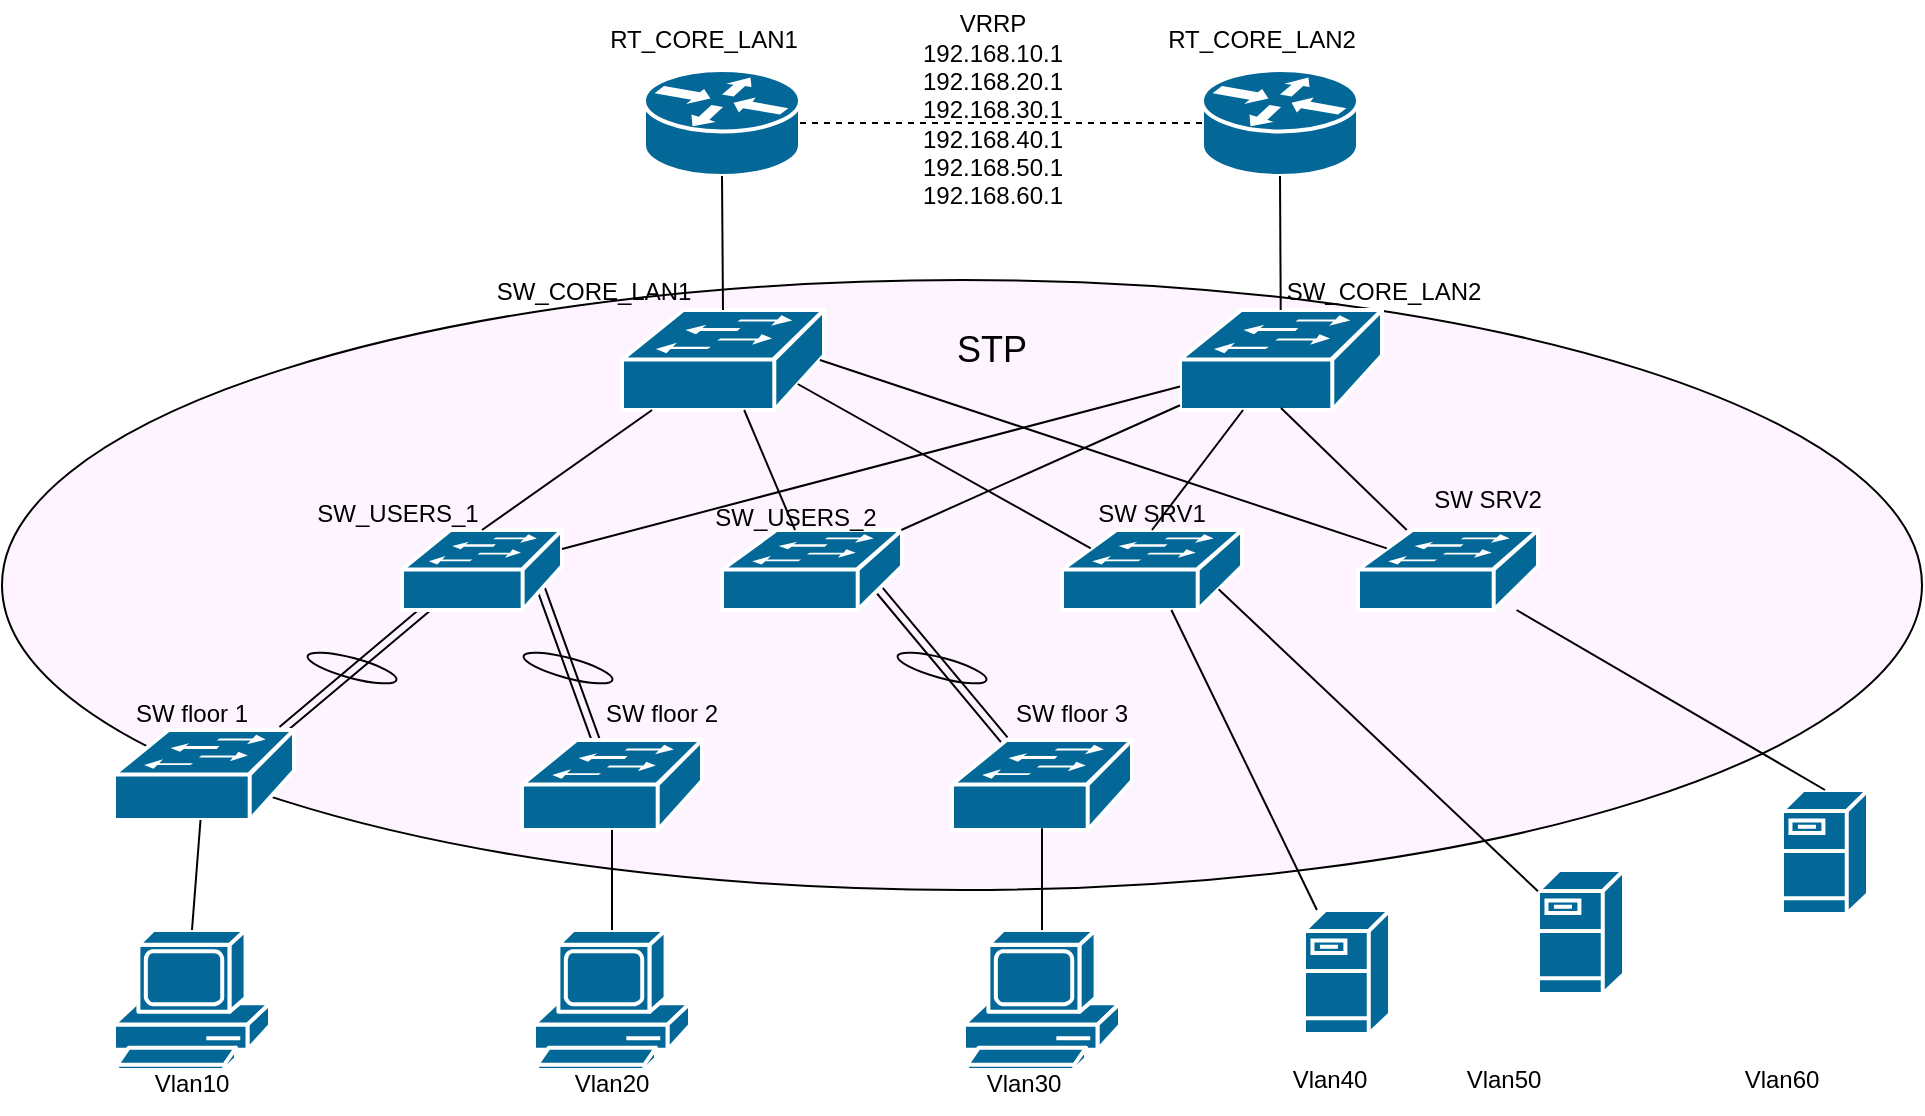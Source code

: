 <mxfile version="26.2.13">
  <diagram name="Page-1" id="c37626ed-c26b-45fb-9056-f9ebc6bb27b6">
    <mxGraphModel dx="1590" dy="691" grid="1" gridSize="10" guides="1" tooltips="1" connect="1" arrows="1" fold="1" page="1" pageScale="1" pageWidth="1100" pageHeight="850" background="none" math="0" shadow="0">
      <root>
        <mxCell id="0" />
        <mxCell id="1" parent="0" />
        <mxCell id="QjlA99lCkYBHLG3m_KXI-69" value="" style="ellipse;whiteSpace=wrap;html=1;fillColor=#FDF4FF;" vertex="1" parent="1">
          <mxGeometry x="30" y="195" width="960" height="305" as="geometry" />
        </mxCell>
        <mxCell id="QjlA99lCkYBHLG3m_KXI-65" value="" style="ellipse;whiteSpace=wrap;html=1;rotation=15;fillColor=#FDF4FF;" vertex="1" parent="1">
          <mxGeometry x="477" y="384" width="46" height="10" as="geometry" />
        </mxCell>
        <mxCell id="QjlA99lCkYBHLG3m_KXI-64" value="" style="ellipse;whiteSpace=wrap;html=1;rotation=-165;fillColor=#FDF4FF;" vertex="1" parent="1">
          <mxGeometry x="290" y="384" width="46" height="10" as="geometry" />
        </mxCell>
        <mxCell id="QjlA99lCkYBHLG3m_KXI-59" value="" style="ellipse;whiteSpace=wrap;html=1;rotation=15;fillColor=#FDF4FF;" vertex="1" parent="1">
          <mxGeometry x="182.0" y="384" width="46" height="10" as="geometry" />
        </mxCell>
        <mxCell id="QjlA99lCkYBHLG3m_KXI-40" style="edgeStyle=none;rounded=0;orthogonalLoop=1;jettySize=auto;html=1;exitX=0;exitY=0.98;exitDx=0;exitDy=0;exitPerimeter=0;shape=link;" edge="1" parent="1">
          <mxGeometry relative="1" as="geometry">
            <mxPoint x="248.24" y="354.2" as="sourcePoint" />
            <mxPoint x="169.995" y="420" as="targetPoint" />
          </mxGeometry>
        </mxCell>
        <mxCell id="1c7a67bf8fd3230f-46" value="" style="shape=mxgraph.cisco.routers.router;html=1;dashed=0;fillColor=#036897;strokeColor=#ffffff;strokeWidth=2;verticalLabelPosition=bottom;verticalAlign=top;rounded=0;shadow=0;comic=0;fontFamily=Verdana;fontSize=12;" parent="1" vertex="1">
          <mxGeometry x="351" y="90" width="78" height="53" as="geometry" />
        </mxCell>
        <mxCell id="1c7a67bf8fd3230f-47" value="" style="shape=mxgraph.cisco.routers.router;html=1;dashed=0;fillColor=#036897;strokeColor=#ffffff;strokeWidth=2;verticalLabelPosition=bottom;verticalAlign=top;rounded=0;shadow=0;comic=0;fontFamily=Verdana;fontSize=12;" parent="1" vertex="1">
          <mxGeometry x="630" y="90" width="78" height="53" as="geometry" />
        </mxCell>
        <mxCell id="QjlA99lCkYBHLG3m_KXI-2" value="" style="shape=mxgraph.cisco.switches.workgroup_switch;sketch=0;html=1;pointerEvents=1;dashed=0;fillColor=#036897;strokeColor=#ffffff;strokeWidth=2;verticalLabelPosition=bottom;verticalAlign=top;align=center;outlineConnect=0;" vertex="1" parent="1">
          <mxGeometry x="340" y="210" width="101" height="50" as="geometry" />
        </mxCell>
        <mxCell id="QjlA99lCkYBHLG3m_KXI-3" value="" style="shape=mxgraph.cisco.switches.workgroup_switch;sketch=0;html=1;pointerEvents=1;dashed=0;fillColor=#036897;strokeColor=#ffffff;strokeWidth=2;verticalLabelPosition=bottom;verticalAlign=top;align=center;outlineConnect=0;" vertex="1" parent="1">
          <mxGeometry x="619" y="210" width="101" height="50" as="geometry" />
        </mxCell>
        <mxCell id="QjlA99lCkYBHLG3m_KXI-41" style="edgeStyle=none;rounded=0;orthogonalLoop=1;jettySize=auto;html=1;exitX=0.87;exitY=0.74;exitDx=0;exitDy=0;exitPerimeter=0;shape=link;" edge="1" parent="1" source="QjlA99lCkYBHLG3m_KXI-6" target="QjlA99lCkYBHLG3m_KXI-11">
          <mxGeometry relative="1" as="geometry" />
        </mxCell>
        <mxCell id="QjlA99lCkYBHLG3m_KXI-6" value="" style="shape=mxgraph.cisco.switches.workgroup_switch;sketch=0;html=1;pointerEvents=1;dashed=0;fillColor=#036897;strokeColor=#ffffff;strokeWidth=2;verticalLabelPosition=bottom;verticalAlign=top;align=center;outlineConnect=0;" vertex="1" parent="1">
          <mxGeometry x="230" y="320" width="80" height="40" as="geometry" />
        </mxCell>
        <mxCell id="QjlA99lCkYBHLG3m_KXI-42" style="edgeStyle=none;rounded=0;orthogonalLoop=1;jettySize=auto;html=1;exitX=0.87;exitY=0.74;exitDx=0;exitDy=0;exitPerimeter=0;shape=link;" edge="1" parent="1" source="QjlA99lCkYBHLG3m_KXI-7" target="QjlA99lCkYBHLG3m_KXI-12">
          <mxGeometry relative="1" as="geometry" />
        </mxCell>
        <mxCell id="QjlA99lCkYBHLG3m_KXI-7" value="" style="shape=mxgraph.cisco.switches.workgroup_switch;sketch=0;html=1;pointerEvents=1;dashed=0;fillColor=#036897;strokeColor=#ffffff;strokeWidth=2;verticalLabelPosition=bottom;verticalAlign=top;align=center;outlineConnect=0;" vertex="1" parent="1">
          <mxGeometry x="390" y="320" width="90" height="40" as="geometry" />
        </mxCell>
        <mxCell id="QjlA99lCkYBHLG3m_KXI-8" value="" style="shape=mxgraph.cisco.switches.workgroup_switch;sketch=0;html=1;pointerEvents=1;dashed=0;fillColor=#036897;strokeColor=#ffffff;strokeWidth=2;verticalLabelPosition=bottom;verticalAlign=top;align=center;outlineConnect=0;" vertex="1" parent="1">
          <mxGeometry x="560" y="320" width="90" height="40" as="geometry" />
        </mxCell>
        <mxCell id="QjlA99lCkYBHLG3m_KXI-9" value="" style="shape=mxgraph.cisco.switches.workgroup_switch;sketch=0;html=1;pointerEvents=1;dashed=0;fillColor=#036897;strokeColor=#ffffff;strokeWidth=2;verticalLabelPosition=bottom;verticalAlign=top;align=center;outlineConnect=0;" vertex="1" parent="1">
          <mxGeometry x="708" y="320" width="90" height="40" as="geometry" />
        </mxCell>
        <mxCell id="QjlA99lCkYBHLG3m_KXI-10" value="" style="shape=mxgraph.cisco.switches.workgroup_switch;sketch=0;html=1;pointerEvents=1;dashed=0;fillColor=#036897;strokeColor=#ffffff;strokeWidth=2;verticalLabelPosition=bottom;verticalAlign=top;align=center;outlineConnect=0;" vertex="1" parent="1">
          <mxGeometry x="86" y="420" width="90" height="45" as="geometry" />
        </mxCell>
        <mxCell id="QjlA99lCkYBHLG3m_KXI-11" value="" style="shape=mxgraph.cisco.switches.workgroup_switch;sketch=0;html=1;pointerEvents=1;dashed=0;fillColor=#036897;strokeColor=#ffffff;strokeWidth=2;verticalLabelPosition=bottom;verticalAlign=top;align=center;outlineConnect=0;" vertex="1" parent="1">
          <mxGeometry x="290" y="425" width="90" height="45" as="geometry" />
        </mxCell>
        <mxCell id="QjlA99lCkYBHLG3m_KXI-12" value="" style="shape=mxgraph.cisco.switches.workgroup_switch;sketch=0;html=1;pointerEvents=1;dashed=0;fillColor=#036897;strokeColor=#ffffff;strokeWidth=2;verticalLabelPosition=bottom;verticalAlign=top;align=center;outlineConnect=0;" vertex="1" parent="1">
          <mxGeometry x="505" y="425" width="90" height="45" as="geometry" />
        </mxCell>
        <mxCell id="QjlA99lCkYBHLG3m_KXI-15" value="" style="shape=mxgraph.cisco.servers.fileserver;sketch=0;html=1;pointerEvents=1;dashed=0;fillColor=#036897;strokeColor=#ffffff;strokeWidth=2;verticalLabelPosition=bottom;verticalAlign=top;align=center;outlineConnect=0;" vertex="1" parent="1">
          <mxGeometry x="681" y="510" width="43" height="62" as="geometry" />
        </mxCell>
        <mxCell id="QjlA99lCkYBHLG3m_KXI-16" value="" style="shape=mxgraph.cisco.servers.fileserver;sketch=0;html=1;pointerEvents=1;dashed=0;fillColor=#036897;strokeColor=#ffffff;strokeWidth=2;verticalLabelPosition=bottom;verticalAlign=top;align=center;outlineConnect=0;" vertex="1" parent="1">
          <mxGeometry x="798" y="490" width="43" height="62" as="geometry" />
        </mxCell>
        <mxCell id="QjlA99lCkYBHLG3m_KXI-18" value="" style="shape=mxgraph.cisco.servers.fileserver;sketch=0;html=1;pointerEvents=1;dashed=0;fillColor=#036897;strokeColor=#ffffff;strokeWidth=2;verticalLabelPosition=bottom;verticalAlign=top;align=center;outlineConnect=0;" vertex="1" parent="1">
          <mxGeometry x="920" y="450" width="43" height="62" as="geometry" />
        </mxCell>
        <mxCell id="QjlA99lCkYBHLG3m_KXI-19" value="" style="shape=mxgraph.cisco.computers_and_peripherals.pc;sketch=0;html=1;pointerEvents=1;dashed=0;fillColor=#036897;strokeColor=#ffffff;strokeWidth=2;verticalLabelPosition=bottom;verticalAlign=top;align=center;outlineConnect=0;" vertex="1" parent="1">
          <mxGeometry x="86" y="520" width="78" height="70" as="geometry" />
        </mxCell>
        <mxCell id="QjlA99lCkYBHLG3m_KXI-20" value="" style="shape=mxgraph.cisco.computers_and_peripherals.pc;sketch=0;html=1;pointerEvents=1;dashed=0;fillColor=#036897;strokeColor=#ffffff;strokeWidth=2;verticalLabelPosition=bottom;verticalAlign=top;align=center;outlineConnect=0;" vertex="1" parent="1">
          <mxGeometry x="296" y="520" width="78" height="70" as="geometry" />
        </mxCell>
        <mxCell id="QjlA99lCkYBHLG3m_KXI-21" value="" style="shape=mxgraph.cisco.computers_and_peripherals.pc;sketch=0;html=1;pointerEvents=1;dashed=0;fillColor=#036897;strokeColor=#ffffff;strokeWidth=2;verticalLabelPosition=bottom;verticalAlign=top;align=center;outlineConnect=0;" vertex="1" parent="1">
          <mxGeometry x="511" y="520" width="78" height="70" as="geometry" />
        </mxCell>
        <mxCell id="QjlA99lCkYBHLG3m_KXI-30" value="" style="endArrow=none;html=1;rounded=0;entryX=0.5;entryY=1;entryDx=0;entryDy=0;entryPerimeter=0;exitX=0.5;exitY=0;exitDx=0;exitDy=0;exitPerimeter=0;" edge="1" parent="1" source="QjlA99lCkYBHLG3m_KXI-2" target="1c7a67bf8fd3230f-46">
          <mxGeometry width="50" height="50" relative="1" as="geometry">
            <mxPoint x="520" y="310" as="sourcePoint" />
            <mxPoint x="570" y="260" as="targetPoint" />
          </mxGeometry>
        </mxCell>
        <mxCell id="QjlA99lCkYBHLG3m_KXI-31" value="" style="endArrow=none;html=1;rounded=0;entryX=0.5;entryY=1;entryDx=0;entryDy=0;entryPerimeter=0;" edge="1" parent="1" source="QjlA99lCkYBHLG3m_KXI-3" target="1c7a67bf8fd3230f-47">
          <mxGeometry width="50" height="50" relative="1" as="geometry">
            <mxPoint x="520" y="310" as="sourcePoint" />
            <mxPoint x="570" y="260" as="targetPoint" />
          </mxGeometry>
        </mxCell>
        <mxCell id="QjlA99lCkYBHLG3m_KXI-32" value="" style="endArrow=none;html=1;rounded=0;exitX=0.5;exitY=0;exitDx=0;exitDy=0;exitPerimeter=0;" edge="1" parent="1" source="QjlA99lCkYBHLG3m_KXI-8" target="QjlA99lCkYBHLG3m_KXI-3">
          <mxGeometry width="50" height="50" relative="1" as="geometry">
            <mxPoint x="520" y="310" as="sourcePoint" />
            <mxPoint x="570" y="260" as="targetPoint" />
          </mxGeometry>
        </mxCell>
        <mxCell id="QjlA99lCkYBHLG3m_KXI-33" value="" style="endArrow=none;html=1;rounded=0;" edge="1" parent="1" source="QjlA99lCkYBHLG3m_KXI-7" target="QjlA99lCkYBHLG3m_KXI-3">
          <mxGeometry width="50" height="50" relative="1" as="geometry">
            <mxPoint x="520" y="310" as="sourcePoint" />
            <mxPoint x="570" y="260" as="targetPoint" />
          </mxGeometry>
        </mxCell>
        <mxCell id="QjlA99lCkYBHLG3m_KXI-34" value="" style="endArrow=none;html=1;rounded=0;" edge="1" parent="1" source="QjlA99lCkYBHLG3m_KXI-6" target="QjlA99lCkYBHLG3m_KXI-3">
          <mxGeometry width="50" height="50" relative="1" as="geometry">
            <mxPoint x="520" y="310" as="sourcePoint" />
            <mxPoint x="570" y="260" as="targetPoint" />
          </mxGeometry>
        </mxCell>
        <mxCell id="QjlA99lCkYBHLG3m_KXI-35" value="" style="endArrow=none;html=1;rounded=0;entryX=0.5;entryY=0.98;entryDx=0;entryDy=0;entryPerimeter=0;" edge="1" parent="1" source="QjlA99lCkYBHLG3m_KXI-9" target="QjlA99lCkYBHLG3m_KXI-3">
          <mxGeometry width="50" height="50" relative="1" as="geometry">
            <mxPoint x="730" y="310" as="sourcePoint" />
            <mxPoint x="570" y="260" as="targetPoint" />
          </mxGeometry>
        </mxCell>
        <mxCell id="QjlA99lCkYBHLG3m_KXI-36" value="" style="endArrow=none;html=1;rounded=0;exitX=0.5;exitY=0;exitDx=0;exitDy=0;exitPerimeter=0;" edge="1" parent="1" source="QjlA99lCkYBHLG3m_KXI-6" target="QjlA99lCkYBHLG3m_KXI-2">
          <mxGeometry width="50" height="50" relative="1" as="geometry">
            <mxPoint x="520" y="310" as="sourcePoint" />
            <mxPoint x="570" y="260" as="targetPoint" />
          </mxGeometry>
        </mxCell>
        <mxCell id="QjlA99lCkYBHLG3m_KXI-37" value="" style="endArrow=none;html=1;rounded=0;" edge="1" parent="1" source="QjlA99lCkYBHLG3m_KXI-7" target="QjlA99lCkYBHLG3m_KXI-2">
          <mxGeometry width="50" height="50" relative="1" as="geometry">
            <mxPoint x="520" y="310" as="sourcePoint" />
            <mxPoint x="570" y="260" as="targetPoint" />
          </mxGeometry>
        </mxCell>
        <mxCell id="QjlA99lCkYBHLG3m_KXI-38" value="" style="endArrow=none;html=1;rounded=0;exitX=0.16;exitY=0.23;exitDx=0;exitDy=0;exitPerimeter=0;entryX=0.87;entryY=0.74;entryDx=0;entryDy=0;entryPerimeter=0;" edge="1" parent="1" source="QjlA99lCkYBHLG3m_KXI-8" target="QjlA99lCkYBHLG3m_KXI-2">
          <mxGeometry width="50" height="50" relative="1" as="geometry">
            <mxPoint x="520" y="310" as="sourcePoint" />
            <mxPoint x="570" y="260" as="targetPoint" />
          </mxGeometry>
        </mxCell>
        <mxCell id="QjlA99lCkYBHLG3m_KXI-39" value="" style="endArrow=none;html=1;rounded=0;entryX=0.98;entryY=0.5;entryDx=0;entryDy=0;entryPerimeter=0;exitX=0.16;exitY=0.23;exitDx=0;exitDy=0;exitPerimeter=0;" edge="1" parent="1" source="QjlA99lCkYBHLG3m_KXI-9" target="QjlA99lCkYBHLG3m_KXI-2">
          <mxGeometry width="50" height="50" relative="1" as="geometry">
            <mxPoint x="520" y="310" as="sourcePoint" />
            <mxPoint x="570" y="260" as="targetPoint" />
          </mxGeometry>
        </mxCell>
        <mxCell id="QjlA99lCkYBHLG3m_KXI-46" value="" style="endArrow=none;dashed=1;html=1;rounded=0;entryX=0;entryY=0.5;entryDx=0;entryDy=0;entryPerimeter=0;exitX=1;exitY=0.5;exitDx=0;exitDy=0;exitPerimeter=0;" edge="1" parent="1" source="1c7a67bf8fd3230f-46" target="1c7a67bf8fd3230f-47">
          <mxGeometry width="50" height="50" relative="1" as="geometry">
            <mxPoint x="520" y="210" as="sourcePoint" />
            <mxPoint x="570" y="160" as="targetPoint" />
          </mxGeometry>
        </mxCell>
        <mxCell id="QjlA99lCkYBHLG3m_KXI-47" value="" style="endArrow=none;html=1;rounded=0;exitX=0.5;exitY=0;exitDx=0;exitDy=0;exitPerimeter=0;" edge="1" parent="1" source="QjlA99lCkYBHLG3m_KXI-19" target="QjlA99lCkYBHLG3m_KXI-10">
          <mxGeometry width="50" height="50" relative="1" as="geometry">
            <mxPoint x="520" y="510" as="sourcePoint" />
            <mxPoint x="570" y="460" as="targetPoint" />
          </mxGeometry>
        </mxCell>
        <mxCell id="QjlA99lCkYBHLG3m_KXI-48" value="" style="endArrow=none;html=1;rounded=0;" edge="1" parent="1" source="QjlA99lCkYBHLG3m_KXI-20" target="QjlA99lCkYBHLG3m_KXI-11">
          <mxGeometry width="50" height="50" relative="1" as="geometry">
            <mxPoint x="520" y="510" as="sourcePoint" />
            <mxPoint x="570" y="460" as="targetPoint" />
          </mxGeometry>
        </mxCell>
        <mxCell id="QjlA99lCkYBHLG3m_KXI-49" value="" style="endArrow=none;html=1;rounded=0;entryX=0.5;entryY=0.98;entryDx=0;entryDy=0;entryPerimeter=0;" edge="1" parent="1" source="QjlA99lCkYBHLG3m_KXI-21" target="QjlA99lCkYBHLG3m_KXI-12">
          <mxGeometry width="50" height="50" relative="1" as="geometry">
            <mxPoint x="520" y="510" as="sourcePoint" />
            <mxPoint x="570" y="460" as="targetPoint" />
          </mxGeometry>
        </mxCell>
        <mxCell id="QjlA99lCkYBHLG3m_KXI-50" value="" style="endArrow=none;html=1;rounded=0;" edge="1" parent="1" source="QjlA99lCkYBHLG3m_KXI-15" target="QjlA99lCkYBHLG3m_KXI-8">
          <mxGeometry width="50" height="50" relative="1" as="geometry">
            <mxPoint x="520" y="510" as="sourcePoint" />
            <mxPoint x="727.431" y="465" as="targetPoint" />
          </mxGeometry>
        </mxCell>
        <mxCell id="QjlA99lCkYBHLG3m_KXI-51" value="" style="endArrow=none;html=1;rounded=0;entryX=0.87;entryY=0.74;entryDx=0;entryDy=0;entryPerimeter=0;" edge="1" parent="1" source="QjlA99lCkYBHLG3m_KXI-16" target="QjlA99lCkYBHLG3m_KXI-8">
          <mxGeometry width="50" height="50" relative="1" as="geometry">
            <mxPoint x="520" y="510" as="sourcePoint" />
            <mxPoint x="735" y="464.1" as="targetPoint" />
          </mxGeometry>
        </mxCell>
        <mxCell id="QjlA99lCkYBHLG3m_KXI-52" value="" style="endArrow=none;html=1;rounded=0;exitX=0.5;exitY=0;exitDx=0;exitDy=0;exitPerimeter=0;" edge="1" parent="1" source="QjlA99lCkYBHLG3m_KXI-18" target="QjlA99lCkYBHLG3m_KXI-9">
          <mxGeometry width="50" height="50" relative="1" as="geometry">
            <mxPoint x="520" y="510" as="sourcePoint" />
            <mxPoint x="909.79" y="465" as="targetPoint" />
          </mxGeometry>
        </mxCell>
        <mxCell id="QjlA99lCkYBHLG3m_KXI-53" value="VRRP&lt;div&gt;192.168.10.1&lt;/div&gt;&lt;div&gt;192.168.20.1&lt;/div&gt;&lt;div&gt;192.168.30.1&lt;/div&gt;&lt;div&gt;192.168.40.1&lt;/div&gt;&lt;div&gt;192.168.50.1&lt;/div&gt;&lt;div&gt;192.168.60.1&lt;/div&gt;" style="text;html=1;align=center;verticalAlign=middle;resizable=0;points=[];autosize=1;strokeColor=none;fillColor=none;" vertex="1" parent="1">
          <mxGeometry x="480" y="55" width="90" height="110" as="geometry" />
        </mxCell>
        <mxCell id="QjlA99lCkYBHLG3m_KXI-54" value="RT_CORE_LAN1" style="text;html=1;align=center;verticalAlign=middle;whiteSpace=wrap;rounded=0;" vertex="1" parent="1">
          <mxGeometry x="351" y="60" width="60" height="30" as="geometry" />
        </mxCell>
        <mxCell id="QjlA99lCkYBHLG3m_KXI-55" value="RT_CORE_LAN2" style="text;html=1;align=center;verticalAlign=middle;whiteSpace=wrap;rounded=0;" vertex="1" parent="1">
          <mxGeometry x="630" y="60" width="60" height="30" as="geometry" />
        </mxCell>
        <mxCell id="QjlA99lCkYBHLG3m_KXI-56" value="SW_CORE_LAN1" style="text;html=1;align=center;verticalAlign=middle;whiteSpace=wrap;rounded=0;" vertex="1" parent="1">
          <mxGeometry x="296" y="186" width="60" height="30" as="geometry" />
        </mxCell>
        <mxCell id="QjlA99lCkYBHLG3m_KXI-57" value="SW_CORE_LAN2" style="text;html=1;align=center;verticalAlign=middle;whiteSpace=wrap;rounded=0;" vertex="1" parent="1">
          <mxGeometry x="691" y="186" width="60" height="30" as="geometry" />
        </mxCell>
        <mxCell id="QjlA99lCkYBHLG3m_KXI-70" value="&lt;font style=&quot;font-size: 18px;&quot;&gt;STP&lt;/font&gt;" style="text;html=1;align=center;verticalAlign=middle;whiteSpace=wrap;rounded=0;" vertex="1" parent="1">
          <mxGeometry x="480" y="210" width="90" height="40" as="geometry" />
        </mxCell>
        <mxCell id="QjlA99lCkYBHLG3m_KXI-71" value="Vlan10" style="text;html=1;align=center;verticalAlign=middle;whiteSpace=wrap;rounded=0;" vertex="1" parent="1">
          <mxGeometry x="95" y="582" width="60" height="30" as="geometry" />
        </mxCell>
        <mxCell id="QjlA99lCkYBHLG3m_KXI-72" value="Vlan20" style="text;html=1;align=center;verticalAlign=middle;whiteSpace=wrap;rounded=0;" vertex="1" parent="1">
          <mxGeometry x="305" y="582" width="60" height="30" as="geometry" />
        </mxCell>
        <mxCell id="QjlA99lCkYBHLG3m_KXI-73" value="Vlan30" style="text;html=1;align=center;verticalAlign=middle;whiteSpace=wrap;rounded=0;" vertex="1" parent="1">
          <mxGeometry x="511" y="582" width="60" height="30" as="geometry" />
        </mxCell>
        <mxCell id="QjlA99lCkYBHLG3m_KXI-74" value="Vlan40" style="text;html=1;align=center;verticalAlign=middle;whiteSpace=wrap;rounded=0;" vertex="1" parent="1">
          <mxGeometry x="664" y="580" width="60" height="30" as="geometry" />
        </mxCell>
        <mxCell id="QjlA99lCkYBHLG3m_KXI-75" value="Vlan50" style="text;html=1;align=center;verticalAlign=middle;whiteSpace=wrap;rounded=0;" vertex="1" parent="1">
          <mxGeometry x="751" y="580" width="60" height="30" as="geometry" />
        </mxCell>
        <mxCell id="QjlA99lCkYBHLG3m_KXI-76" value="Vlan60" style="text;html=1;align=center;verticalAlign=middle;whiteSpace=wrap;rounded=0;" vertex="1" parent="1">
          <mxGeometry x="890" y="580" width="60" height="30" as="geometry" />
        </mxCell>
        <mxCell id="QjlA99lCkYBHLG3m_KXI-77" value="SW floor 1" style="text;html=1;align=center;verticalAlign=middle;whiteSpace=wrap;rounded=0;" vertex="1" parent="1">
          <mxGeometry x="95" y="397" width="60" height="30" as="geometry" />
        </mxCell>
        <mxCell id="QjlA99lCkYBHLG3m_KXI-78" value="SW floor 2" style="text;html=1;align=center;verticalAlign=middle;whiteSpace=wrap;rounded=0;" vertex="1" parent="1">
          <mxGeometry x="330" y="397" width="60" height="30" as="geometry" />
        </mxCell>
        <mxCell id="QjlA99lCkYBHLG3m_KXI-79" value="SW floor 3" style="text;html=1;align=center;verticalAlign=middle;whiteSpace=wrap;rounded=0;" vertex="1" parent="1">
          <mxGeometry x="535" y="397" width="60" height="30" as="geometry" />
        </mxCell>
        <mxCell id="QjlA99lCkYBHLG3m_KXI-80" value="SW SRV1" style="text;html=1;align=center;verticalAlign=middle;whiteSpace=wrap;rounded=0;" vertex="1" parent="1">
          <mxGeometry x="575" y="297" width="60" height="30" as="geometry" />
        </mxCell>
        <mxCell id="QjlA99lCkYBHLG3m_KXI-81" value="SW SRV2" style="text;html=1;align=center;verticalAlign=middle;whiteSpace=wrap;rounded=0;" vertex="1" parent="1">
          <mxGeometry x="743" y="290" width="60" height="30" as="geometry" />
        </mxCell>
        <mxCell id="QjlA99lCkYBHLG3m_KXI-82" value="SW_USERS_1" style="text;html=1;align=center;verticalAlign=middle;whiteSpace=wrap;rounded=0;" vertex="1" parent="1">
          <mxGeometry x="198" y="297" width="60" height="30" as="geometry" />
        </mxCell>
        <mxCell id="QjlA99lCkYBHLG3m_KXI-83" value="SW_USERS_2" style="text;html=1;align=center;verticalAlign=middle;whiteSpace=wrap;rounded=0;" vertex="1" parent="1">
          <mxGeometry x="397" y="299" width="60" height="30" as="geometry" />
        </mxCell>
      </root>
    </mxGraphModel>
  </diagram>
</mxfile>
